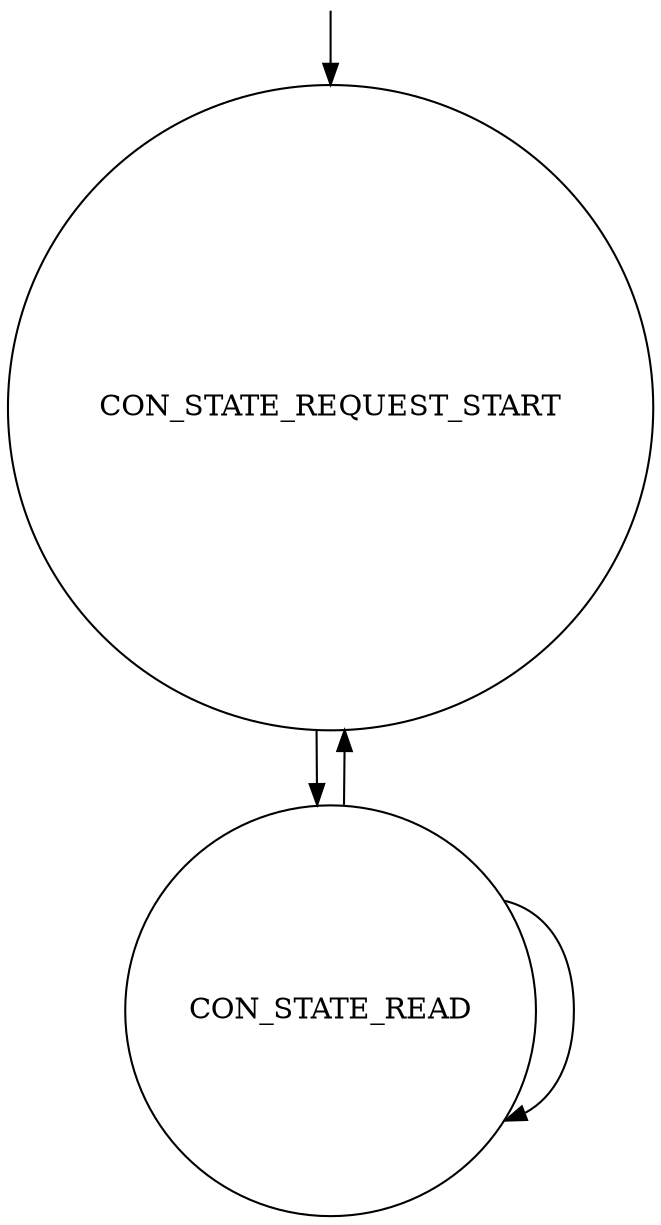 digraph g {

	c0 [shape="circle" label="CON_STATE_REQUEST_START"];
	c1 [shape="circle" label="CON_STATE_READ"];	

	c0 -> c1
	c1 -> c1
	c1 -> c0

__start0 [label="" shape="none" width="0" height="0"];
__start0 -> c0;

}

//dot -Tsvg Lighttpd_clean_afterPatch_reset.dot > Lighttpd_clean_afterPatch_reset.png